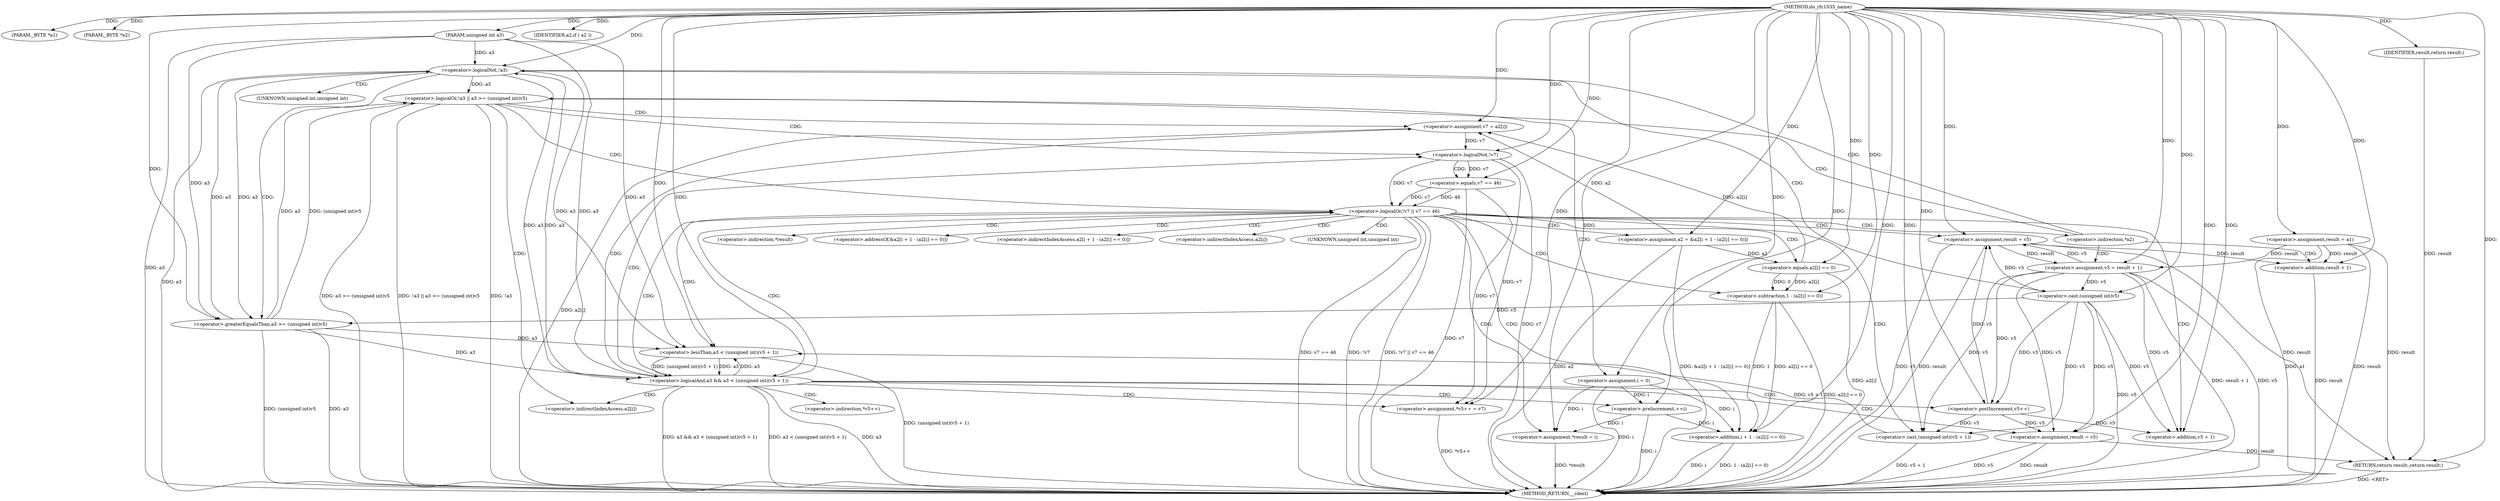 digraph do_rfc1035_name {  
"1000105" [label = "(METHOD,do_rfc1035_name)" ]
"1000203" [label = "(METHOD_RETURN,__cdecl)" ]
"1000106" [label = "(PARAM,_BYTE *a1)" ]
"1000107" [label = "(PARAM,_BYTE *a2)" ]
"1000108" [label = "(PARAM,unsigned int a3)" ]
"1000114" [label = "(<operator>.assignment,result = a1)" ]
"1000119" [label = "(IDENTIFIER,a2,if ( a2 ))" ]
"1000125" [label = "(<operator>.assignment,v5 = result + 1)" ]
"1000127" [label = "(<operator>.addition,result + 1)" ]
"1000131" [label = "(<operator>.logicalOr,!a3 || a3 >= (unsigned int)v5)" ]
"1000132" [label = "(<operator>.logicalNot,!a3)" ]
"1000134" [label = "(<operator>.greaterEqualsThan,a3 >= (unsigned int)v5)" ]
"1000136" [label = "(<operator>.cast,(unsigned int)v5)" ]
"1000141" [label = "(<operator>.assignment,i = 0)" ]
"1000144" [label = "(<operator>.preIncrement,++i)" ]
"1000147" [label = "(<operator>.assignment,v7 = a2[i])" ]
"1000153" [label = "(<operator>.logicalOr,!v7 || v7 == 46)" ]
"1000154" [label = "(<operator>.logicalNot,!v7)" ]
"1000156" [label = "(<operator>.equals,v7 == 46)" ]
"1000160" [label = "(<operator>.assignment,*result = i)" ]
"1000164" [label = "(<operator>.assignment,result = v5)" ]
"1000167" [label = "(<operator>.assignment,a2 = &a2[i + 1 - (a2[i] == 0)])" ]
"1000172" [label = "(<operator>.addition,i + 1 - (a2[i] == 0))" ]
"1000174" [label = "(<operator>.subtraction,1 - (a2[i] == 0))" ]
"1000176" [label = "(<operator>.equals,a2[i] == 0)" ]
"1000183" [label = "(<operator>.logicalAnd,a3 && a3 < (unsigned int)(v5 + 1))" ]
"1000185" [label = "(<operator>.lessThan,a3 < (unsigned int)(v5 + 1))" ]
"1000187" [label = "(<operator>.cast,(unsigned int)(v5 + 1))" ]
"1000189" [label = "(<operator>.addition,v5 + 1)" ]
"1000193" [label = "(<operator>.assignment,*v5++ = v7)" ]
"1000195" [label = "(<operator>.postIncrement,v5++)" ]
"1000198" [label = "(<operator>.assignment,result = v5)" ]
"1000201" [label = "(RETURN,return result;,return result;)" ]
"1000202" [label = "(IDENTIFIER,result,return result;)" ]
"1000122" [label = "(<operator>.indirection,*a2)" ]
"1000137" [label = "(UNKNOWN,unsigned int,unsigned int)" ]
"1000149" [label = "(<operator>.indirectIndexAccess,a2[i])" ]
"1000161" [label = "(<operator>.indirection,*result)" ]
"1000169" [label = "(<operator>.addressOf,&a2[i + 1 - (a2[i] == 0)])" ]
"1000170" [label = "(<operator>.indirectIndexAccess,a2[i + 1 - (a2[i] == 0)])" ]
"1000177" [label = "(<operator>.indirectIndexAccess,a2[i])" ]
"1000188" [label = "(UNKNOWN,unsigned int,unsigned int)" ]
"1000194" [label = "(<operator>.indirection,*v5++)" ]
  "1000172" -> "1000203"  [ label = "DDG: 1 - (a2[i] == 0)"] 
  "1000156" -> "1000203"  [ label = "DDG: v7"] 
  "1000131" -> "1000203"  [ label = "DDG: a3 >= (unsigned int)v5"] 
  "1000147" -> "1000203"  [ label = "DDG: a2[i]"] 
  "1000136" -> "1000203"  [ label = "DDG: v5"] 
  "1000183" -> "1000203"  [ label = "DDG: a3 < (unsigned int)(v5 + 1)"] 
  "1000153" -> "1000203"  [ label = "DDG: v7 == 46"] 
  "1000144" -> "1000203"  [ label = "DDG: i"] 
  "1000172" -> "1000203"  [ label = "DDG: i"] 
  "1000153" -> "1000203"  [ label = "DDG: !v7"] 
  "1000134" -> "1000203"  [ label = "DDG: (unsigned int)v5"] 
  "1000160" -> "1000203"  [ label = "DDG: *result"] 
  "1000193" -> "1000203"  [ label = "DDG: *v5++"] 
  "1000198" -> "1000203"  [ label = "DDG: v5"] 
  "1000127" -> "1000203"  [ label = "DDG: result"] 
  "1000198" -> "1000203"  [ label = "DDG: result"] 
  "1000125" -> "1000203"  [ label = "DDG: result + 1"] 
  "1000187" -> "1000203"  [ label = "DDG: v5 + 1"] 
  "1000164" -> "1000203"  [ label = "DDG: v5"] 
  "1000141" -> "1000203"  [ label = "DDG: i"] 
  "1000183" -> "1000203"  [ label = "DDG: a3"] 
  "1000153" -> "1000203"  [ label = "DDG: !v7 || v7 == 46"] 
  "1000183" -> "1000203"  [ label = "DDG: a3 && a3 < (unsigned int)(v5 + 1)"] 
  "1000132" -> "1000203"  [ label = "DDG: a3"] 
  "1000154" -> "1000203"  [ label = "DDG: v7"] 
  "1000114" -> "1000203"  [ label = "DDG: a1"] 
  "1000114" -> "1000203"  [ label = "DDG: result"] 
  "1000131" -> "1000203"  [ label = "DDG: !a3 || a3 >= (unsigned int)v5"] 
  "1000134" -> "1000203"  [ label = "DDG: a3"] 
  "1000125" -> "1000203"  [ label = "DDG: v5"] 
  "1000185" -> "1000203"  [ label = "DDG: (unsigned int)(v5 + 1)"] 
  "1000176" -> "1000203"  [ label = "DDG: a2[i]"] 
  "1000174" -> "1000203"  [ label = "DDG: a2[i] == 0"] 
  "1000167" -> "1000203"  [ label = "DDG: &a2[i + 1 - (a2[i] == 0)]"] 
  "1000167" -> "1000203"  [ label = "DDG: a2"] 
  "1000108" -> "1000203"  [ label = "DDG: a3"] 
  "1000164" -> "1000203"  [ label = "DDG: result"] 
  "1000131" -> "1000203"  [ label = "DDG: !a3"] 
  "1000201" -> "1000203"  [ label = "DDG: <RET>"] 
  "1000105" -> "1000106"  [ label = "DDG: "] 
  "1000105" -> "1000107"  [ label = "DDG: "] 
  "1000105" -> "1000108"  [ label = "DDG: "] 
  "1000105" -> "1000114"  [ label = "DDG: "] 
  "1000105" -> "1000119"  [ label = "DDG: "] 
  "1000114" -> "1000125"  [ label = "DDG: result"] 
  "1000164" -> "1000125"  [ label = "DDG: result"] 
  "1000105" -> "1000125"  [ label = "DDG: "] 
  "1000114" -> "1000127"  [ label = "DDG: result"] 
  "1000164" -> "1000127"  [ label = "DDG: result"] 
  "1000105" -> "1000127"  [ label = "DDG: "] 
  "1000132" -> "1000131"  [ label = "DDG: a3"] 
  "1000183" -> "1000132"  [ label = "DDG: a3"] 
  "1000134" -> "1000132"  [ label = "DDG: a3"] 
  "1000108" -> "1000132"  [ label = "DDG: a3"] 
  "1000105" -> "1000132"  [ label = "DDG: "] 
  "1000134" -> "1000131"  [ label = "DDG: a3"] 
  "1000134" -> "1000131"  [ label = "DDG: (unsigned int)v5"] 
  "1000132" -> "1000134"  [ label = "DDG: a3"] 
  "1000108" -> "1000134"  [ label = "DDG: a3"] 
  "1000105" -> "1000134"  [ label = "DDG: "] 
  "1000136" -> "1000134"  [ label = "DDG: v5"] 
  "1000125" -> "1000136"  [ label = "DDG: v5"] 
  "1000105" -> "1000136"  [ label = "DDG: "] 
  "1000105" -> "1000141"  [ label = "DDG: "] 
  "1000141" -> "1000144"  [ label = "DDG: i"] 
  "1000105" -> "1000144"  [ label = "DDG: "] 
  "1000176" -> "1000147"  [ label = "DDG: a2[i]"] 
  "1000167" -> "1000147"  [ label = "DDG: a2"] 
  "1000105" -> "1000147"  [ label = "DDG: "] 
  "1000154" -> "1000153"  [ label = "DDG: v7"] 
  "1000147" -> "1000154"  [ label = "DDG: v7"] 
  "1000105" -> "1000154"  [ label = "DDG: "] 
  "1000156" -> "1000153"  [ label = "DDG: v7"] 
  "1000156" -> "1000153"  [ label = "DDG: 46"] 
  "1000154" -> "1000156"  [ label = "DDG: v7"] 
  "1000105" -> "1000156"  [ label = "DDG: "] 
  "1000141" -> "1000160"  [ label = "DDG: i"] 
  "1000144" -> "1000160"  [ label = "DDG: i"] 
  "1000105" -> "1000160"  [ label = "DDG: "] 
  "1000136" -> "1000164"  [ label = "DDG: v5"] 
  "1000125" -> "1000164"  [ label = "DDG: v5"] 
  "1000195" -> "1000164"  [ label = "DDG: v5"] 
  "1000105" -> "1000164"  [ label = "DDG: "] 
  "1000105" -> "1000167"  [ label = "DDG: "] 
  "1000105" -> "1000172"  [ label = "DDG: "] 
  "1000141" -> "1000172"  [ label = "DDG: i"] 
  "1000144" -> "1000172"  [ label = "DDG: i"] 
  "1000174" -> "1000172"  [ label = "DDG: 1"] 
  "1000174" -> "1000172"  [ label = "DDG: a2[i] == 0"] 
  "1000105" -> "1000174"  [ label = "DDG: "] 
  "1000176" -> "1000174"  [ label = "DDG: a2[i]"] 
  "1000176" -> "1000174"  [ label = "DDG: 0"] 
  "1000167" -> "1000176"  [ label = "DDG: a2"] 
  "1000105" -> "1000176"  [ label = "DDG: "] 
  "1000132" -> "1000183"  [ label = "DDG: a3"] 
  "1000134" -> "1000183"  [ label = "DDG: a3"] 
  "1000185" -> "1000183"  [ label = "DDG: a3"] 
  "1000108" -> "1000183"  [ label = "DDG: a3"] 
  "1000105" -> "1000183"  [ label = "DDG: "] 
  "1000185" -> "1000183"  [ label = "DDG: (unsigned int)(v5 + 1)"] 
  "1000183" -> "1000185"  [ label = "DDG: a3"] 
  "1000132" -> "1000185"  [ label = "DDG: a3"] 
  "1000134" -> "1000185"  [ label = "DDG: a3"] 
  "1000108" -> "1000185"  [ label = "DDG: a3"] 
  "1000105" -> "1000185"  [ label = "DDG: "] 
  "1000187" -> "1000185"  [ label = "DDG: v5 + 1"] 
  "1000136" -> "1000187"  [ label = "DDG: v5"] 
  "1000125" -> "1000187"  [ label = "DDG: v5"] 
  "1000195" -> "1000187"  [ label = "DDG: v5"] 
  "1000105" -> "1000187"  [ label = "DDG: "] 
  "1000136" -> "1000189"  [ label = "DDG: v5"] 
  "1000125" -> "1000189"  [ label = "DDG: v5"] 
  "1000195" -> "1000189"  [ label = "DDG: v5"] 
  "1000105" -> "1000189"  [ label = "DDG: "] 
  "1000156" -> "1000193"  [ label = "DDG: v7"] 
  "1000154" -> "1000193"  [ label = "DDG: v7"] 
  "1000105" -> "1000193"  [ label = "DDG: "] 
  "1000136" -> "1000195"  [ label = "DDG: v5"] 
  "1000125" -> "1000195"  [ label = "DDG: v5"] 
  "1000105" -> "1000195"  [ label = "DDG: "] 
  "1000136" -> "1000198"  [ label = "DDG: v5"] 
  "1000125" -> "1000198"  [ label = "DDG: v5"] 
  "1000195" -> "1000198"  [ label = "DDG: v5"] 
  "1000105" -> "1000198"  [ label = "DDG: "] 
  "1000202" -> "1000201"  [ label = "DDG: result"] 
  "1000198" -> "1000201"  [ label = "DDG: result"] 
  "1000114" -> "1000201"  [ label = "DDG: result"] 
  "1000164" -> "1000201"  [ label = "DDG: result"] 
  "1000105" -> "1000201"  [ label = "DDG: "] 
  "1000105" -> "1000202"  [ label = "DDG: "] 
  "1000122" -> "1000127"  [ label = "CDG: "] 
  "1000122" -> "1000125"  [ label = "CDG: "] 
  "1000122" -> "1000132"  [ label = "CDG: "] 
  "1000122" -> "1000131"  [ label = "CDG: "] 
  "1000131" -> "1000141"  [ label = "CDG: "] 
  "1000131" -> "1000154"  [ label = "CDG: "] 
  "1000131" -> "1000153"  [ label = "CDG: "] 
  "1000131" -> "1000149"  [ label = "CDG: "] 
  "1000131" -> "1000147"  [ label = "CDG: "] 
  "1000132" -> "1000137"  [ label = "CDG: "] 
  "1000132" -> "1000136"  [ label = "CDG: "] 
  "1000132" -> "1000134"  [ label = "CDG: "] 
  "1000153" -> "1000176"  [ label = "CDG: "] 
  "1000153" -> "1000174"  [ label = "CDG: "] 
  "1000153" -> "1000172"  [ label = "CDG: "] 
  "1000153" -> "1000170"  [ label = "CDG: "] 
  "1000153" -> "1000169"  [ label = "CDG: "] 
  "1000153" -> "1000167"  [ label = "CDG: "] 
  "1000153" -> "1000164"  [ label = "CDG: "] 
  "1000153" -> "1000161"  [ label = "CDG: "] 
  "1000153" -> "1000183"  [ label = "CDG: "] 
  "1000153" -> "1000177"  [ label = "CDG: "] 
  "1000153" -> "1000160"  [ label = "CDG: "] 
  "1000153" -> "1000189"  [ label = "CDG: "] 
  "1000153" -> "1000188"  [ label = "CDG: "] 
  "1000153" -> "1000187"  [ label = "CDG: "] 
  "1000153" -> "1000185"  [ label = "CDG: "] 
  "1000153" -> "1000122"  [ label = "CDG: "] 
  "1000154" -> "1000156"  [ label = "CDG: "] 
  "1000183" -> "1000198"  [ label = "CDG: "] 
  "1000183" -> "1000195"  [ label = "CDG: "] 
  "1000183" -> "1000194"  [ label = "CDG: "] 
  "1000183" -> "1000193"  [ label = "CDG: "] 
  "1000183" -> "1000144"  [ label = "CDG: "] 
  "1000183" -> "1000154"  [ label = "CDG: "] 
  "1000183" -> "1000153"  [ label = "CDG: "] 
  "1000183" -> "1000149"  [ label = "CDG: "] 
  "1000183" -> "1000147"  [ label = "CDG: "] 
}
